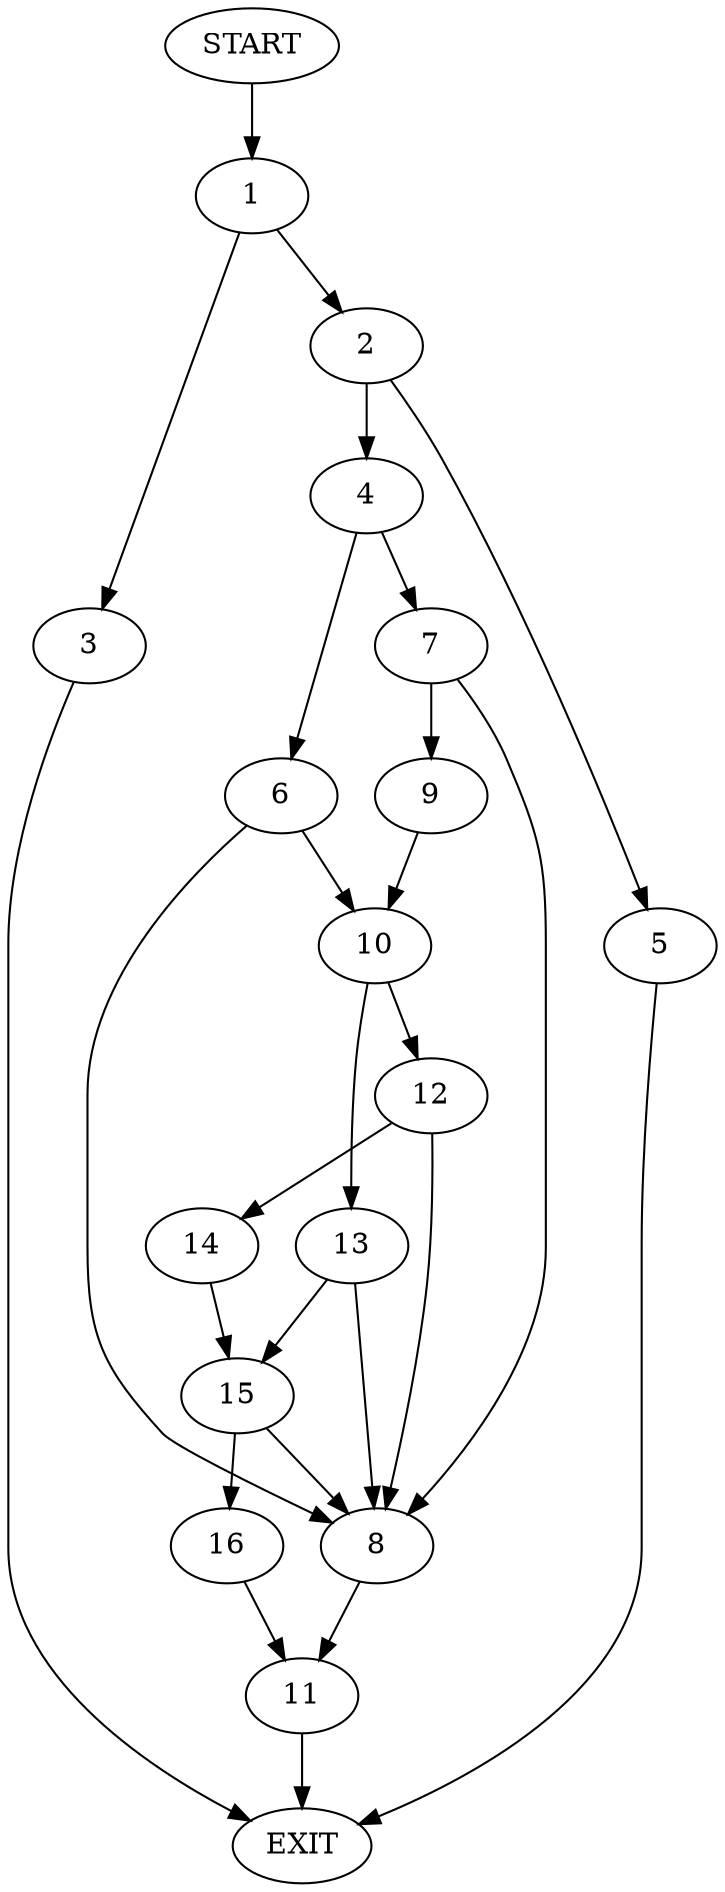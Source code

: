 digraph {
0 [label="START"]
17 [label="EXIT"]
0 -> 1
1 -> 2
1 -> 3
2 -> 4
2 -> 5
3 -> 17
5 -> 17
4 -> 6
4 -> 7
7 -> 8
7 -> 9
6 -> 8
6 -> 10
9 -> 10
8 -> 11
10 -> 12
10 -> 13
12 -> 8
12 -> 14
13 -> 15
13 -> 8
14 -> 15
15 -> 16
15 -> 8
16 -> 11
11 -> 17
}
